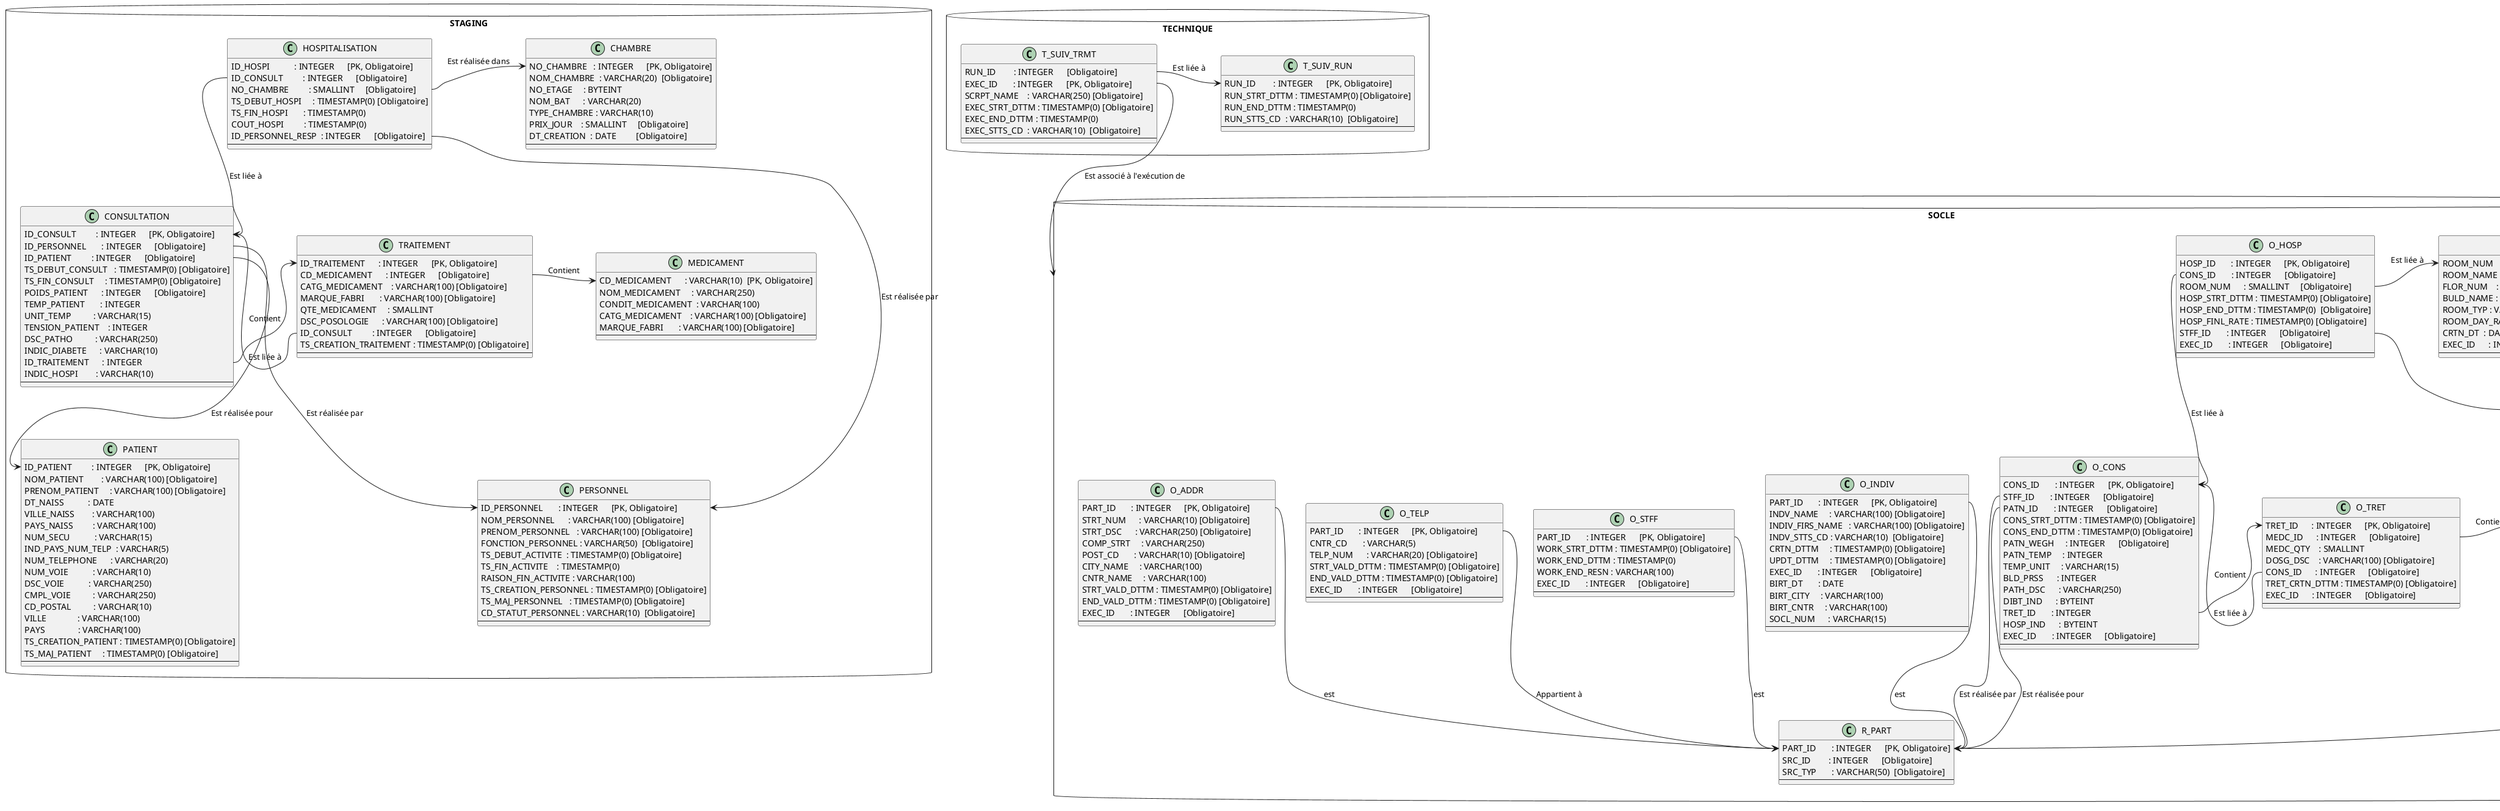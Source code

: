 @startuml
package STAGING <<Database>> {
    class CHAMBRE {
        NO_CHAMBRE   : INTEGER      [PK, Obligatoire]
        NOM_CHAMBRE  : VARCHAR(20)  [Obligatoire]
        NO_ETAGE     : BYTEINT
        NOM_BAT      : VARCHAR(20)
        TYPE_CHAMBRE : VARCHAR(10)
        PRIX_JOUR    : SMALLINT     [Obligatoire]
        DT_CREATION  : DATE         [Obligatoire]
        ---
    }

    class TRAITEMENT {
        ID_TRAITEMENT      : INTEGER      [PK, Obligatoire]
        CD_MEDICAMENT      : INTEGER      [Obligatoire]
        CATG_MEDICAMENT    : VARCHAR(100) [Obligatoire]
        MARQUE_FABRI       : VARCHAR(100) [Obligatoire]
        QTE_MEDICAMENT     : SMALLINT
        DSC_POSOLOGIE      : VARCHAR(100) [Obligatoire]
        ID_CONSULT         : INTEGER      [Obligatoire]
        TS_CREATION_TRAITEMENT : TIMESTAMP(0) [Obligatoire]
        ---
    }

    class PERSONNEL {
        ID_PERSONNEL       : INTEGER      [PK, Obligatoire]
        NOM_PERSONNEL      : VARCHAR(100) [Obligatoire]
        PRENOM_PERSONNEL   : VARCHAR(100) [Obligatoire]
        FONCTION_PERSONNEL : VARCHAR(50)  [Obligatoire]
        TS_DEBUT_ACTIVITE  : TIMESTAMP(0) [Obligatoire]
        TS_FIN_ACTIVITE    : TIMESTAMP(0)
        RAISON_FIN_ACTIVITE : VARCHAR(100)
        TS_CREATION_PERSONNEL : TIMESTAMP(0) [Obligatoire]
        TS_MAJ_PERSONNEL   : TIMESTAMP(0) [Obligatoire]
        CD_STATUT_PERSONNEL : VARCHAR(10)  [Obligatoire]
        ---
    }

    class PATIENT {
        ID_PATIENT         : INTEGER      [PK, Obligatoire]
        NOM_PATIENT        : VARCHAR(100) [Obligatoire]
        PRENOM_PATIENT     : VARCHAR(100) [Obligatoire]
        DT_NAISS           : DATE
        VILLE_NAISS        : VARCHAR(100)
        PAYS_NAISS         : VARCHAR(100)
        NUM_SECU           : VARCHAR(15)
        IND_PAYS_NUM_TELP  : VARCHAR(5)
        NUM_TELEPHONE      : VARCHAR(20)
        NUM_VOIE           : VARCHAR(10)
        DSC_VOIE           : VARCHAR(250)
        CMPL_VOIE          : VARCHAR(250)
        CD_POSTAL          : VARCHAR(10)
        VILLE              : VARCHAR(100)
        PAYS               : VARCHAR(100)
        TS_CREATION_PATIENT : TIMESTAMP(0) [Obligatoire]
        TS_MAJ_PATIENT     : TIMESTAMP(0) [Obligatoire]
        ---
    }

    class CONSULTATION {
        ID_CONSULT         : INTEGER      [PK, Obligatoire]
        ID_PERSONNEL       : INTEGER      [Obligatoire]
        ID_PATIENT         : INTEGER      [Obligatoire]
        TS_DEBUT_CONSULT   : TIMESTAMP(0) [Obligatoire]
        TS_FIN_CONSULT     : TIMESTAMP(0) [Obligatoire]
        POIDS_PATIENT      : INTEGER      [Obligatoire]
        TEMP_PATIENT       : INTEGER
        UNIT_TEMP          : VARCHAR(15)
        TENSION_PATIENT    : INTEGER
        DSC_PATHO          : VARCHAR(250)
        INDIC_DIABETE      : VARCHAR(10)
        ID_TRAITEMENT      : INTEGER
        INDIC_HOSPI        : VARCHAR(10)
        ---
    }

    class HOSPITALISATION {
        ID_HOSPI           : INTEGER      [PK, Obligatoire]
        ID_CONSULT         : INTEGER      [Obligatoire]
        NO_CHAMBRE         : SMALLINT     [Obligatoire]
        TS_DEBUT_HOSPI     : TIMESTAMP(0) [Obligatoire]
        TS_FIN_HOSPI       : TIMESTAMP(0)
        COUT_HOSPI         : TIMESTAMP(0)
        ID_PERSONNEL_RESP  : INTEGER      [Obligatoire]
        ---
    }

    class MEDICAMENT {
        CD_MEDICAMENT      : VARCHAR(10)  [PK, Obligatoire]
        NOM_MEDICAMENT     : VARCHAR(250)
        CONDIT_MEDICAMENT  : VARCHAR(100)
        CATG_MEDICAMENT    : VARCHAR(100) [Obligatoire]
        MARQUE_FABRI       : VARCHAR(100) [Obligatoire]
        ---
    }

    TRAITEMENT::ID_CONSULT -> CONSULTATION::ID_CONSULT : "Est liée à"
    TRAITEMENT::CD_MEDICAMENT -> MEDICAMENT::CD_MEDICAMENT : "Contient"

    CONSULTATION::ID_PERSONNEL --> PERSONNEL::ID_PERSONNEL : "Est réalisée par"
    CONSULTATION::ID_PATIENT --> PATIENT::ID_PATIENT : "Est réalisée pour"
    CONSULTATION::ID_TRAITEMENT -> TRAITEMENT::ID_TRAITEMENT : "Contient"
    
    HOSPITALISATION::ID_CONSULT --> CONSULTATION::ID_CONSULT : "Est liée à"
    HOSPITALISATION::ID_PERSONNEL_RESP --> PERSONNEL::ID_PERSONNEL : "Est réalisée par"
    HOSPITALISATION::NO_CHAMBRE -> CHAMBRE::NO_CHAMBRE : "Est réalisée dans"
}

package SOCLE <<Database>> {
    class R_ROOM {
        ROOM_NUM     : INTEGER      [PK, Obligatoire]
        ROOM_NAME    : VARCHAR(20)  [Obligatoire]
        FLOR_NUM    : BYTEINT
        BULD_NAME : VARCHAR(20)
        ROOM_TYP : VARCHAR(10)
        ROOM_DAY_RATE    : SMALLINT     [Obligatoire]
        CRTN_DT  : DATE         [Obligatoire]
        EXEC_ID      : INTEGER      [Obligatoire]
        ---
    }

    class O_TRET {
        TRET_ID      : INTEGER      [PK, Obligatoire]
        MEDC_ID      : INTEGER      [Obligatoire]
        MEDC_QTY    : SMALLINT
        DOSG_DSC    : VARCHAR(100) [Obligatoire]
        CONS_ID      : INTEGER      [Obligatoire]
        TRET_CRTN_DTTM : TIMESTAMP(0) [Obligatoire]
        EXEC_ID      : INTEGER      [Obligatoire]
        ---
    }
    class R_PART {
        PART_ID       : INTEGER      [PK, Obligatoire]
        SRC_ID        : INTEGER      [Obligatoire]
        SRC_TYP       : VARCHAR(50)  [Obligatoire]
        ---
    }

    class O_INDIV {
        PART_ID       : INTEGER      [PK, Obligatoire]
        INDV_NAME     : VARCHAR(100) [Obligatoire]
        INDIV_FIRS_NAME   : VARCHAR(100) [Obligatoire]
        INDV_STTS_CD : VARCHAR(10)  [Obligatoire]
        CRTN_DTTM     : TIMESTAMP(0) [Obligatoire]
        UPDT_DTTM     : TIMESTAMP(0) [Obligatoire]
        EXEC_ID       : INTEGER      [Obligatoire]
        BIRT_DT       : DATE
        BIRT_CITY     : VARCHAR(100)
        BIRT_CNTR     : VARCHAR(100)
        SOCL_NUM      : VARCHAR(15)
        ---
    }

    class O_STFF {
        PART_ID       : INTEGER      [PK, Obligatoire]
        WORK_STRT_DTTM : TIMESTAMP(0) [Obligatoire]
        WORK_END_DTTM : TIMESTAMP(0)
        WORK_END_RESN : VARCHAR(100)
        EXEC_ID       : INTEGER      [Obligatoire]
        ---
    }

    class O_TELP {
        PART_ID       : INTEGER      [PK, Obligatoire]
        CNTR_CD       : VARCHAR(5)
        TELP_NUM      : VARCHAR(20) [Obligatoire]
        STRT_VALD_DTTM : TIMESTAMP(0) [Obligatoire]
        END_VALD_DTTM : TIMESTAMP(0) [Obligatoire]
        EXEC_ID       : INTEGER      [Obligatoire]
        ---
    }

    class O_ADDR {
        PART_ID       : INTEGER      [PK, Obligatoire]
        STRT_NUM      : VARCHAR(10) [Obligatoire]
        STRT_DSC      : VARCHAR(250) [Obligatoire]
        COMP_STRT     : VARCHAR(250)
        POST_CD       : VARCHAR(10) [Obligatoire]
        CITY_NAME     : VARCHAR(100)
        CNTR_NAME     : VARCHAR(100)
        STRT_VALD_DTTM : TIMESTAMP(0) [Obligatoire]
        END_VALD_DTTM : TIMESTAMP(0) [Obligatoire]
        EXEC_ID       : INTEGER      [Obligatoire]
        ---
    }

    class O_CONS {
        CONS_ID       : INTEGER      [PK, Obligatoire]
        STFF_ID       : INTEGER      [Obligatoire]
        PATN_ID       : INTEGER      [Obligatoire]
        CONS_STRT_DTTM : TIMESTAMP(0) [Obligatoire]
        CONS_END_DTTM : TIMESTAMP(0) [Obligatoire]
        PATN_WEGH     : INTEGER      [Obligatoire]
        PATN_TEMP     : INTEGER
        TEMP_UNIT     : VARCHAR(15)
        BLD_PRSS      : INTEGER
        PATH_DSC      : VARCHAR(250)
        DIBT_IND      : BYTEINT
        TRET_ID       : INTEGER
        HOSP_IND      : BYTEINT
        EXEC_ID       : INTEGER      [Obligatoire]
        ---
    }

    class O_HOSP {
        HOSP_ID       : INTEGER      [PK, Obligatoire]
        CONS_ID       : INTEGER      [Obligatoire]
        ROOM_NUM      : SMALLINT     [Obligatoire]
        HOSP_STRT_DTTM : TIMESTAMP(0) [Obligatoire]
        HOSP_END_DTTM : TIMESTAMP(0)  [Obligatoire]
        HOSP_FINL_RATE : TIMESTAMP(0) [Obligatoire]
        STFF_ID       : INTEGER      [Obligatoire]
        EXEC_ID       : INTEGER      [Obligatoire]
        ---
    }

    class R_MEDC {
        MEDC_ID       : INTEGER  [PK, Obligatoire]
        MEDC_CD       : VARCHAR(10) [Obligatoire]
        MEDC_NAME     : VARCHAR(250)
        MEDC_COND     : VARCHAR(100)
        MEDC_CATG     : VARCHAR(100) [Obligatoire]
        MEDC_BRND     : VARCHAR(100) [Obligatoire]
        EXEC_ID       : INTEGER      [Obligatoire]
        ---
    }

    O_INDIV::PART_ID --> R_PART::PART_ID : "est"

    O_STFF::PART_ID --> R_PART::PART_ID : "est"

    O_TELP::PART_ID --> R_PART::PART_ID : "Appartient à"

    O_CONS::STFF_ID --> R_PART::PART_ID : "Est réalisée par"
    O_CONS::PATN_ID --> R_PART::PART_ID : "Est réalisée pour"
    O_CONS::TRET_ID -> O_TRET::TRET_ID : "Contient"

    O_TRET::MEDC_ID -> R_MEDC::MEDC_ID : "Contient"
    O_TRET::CONS_ID --> O_CONS::CONS_ID : "Est liée à"

    O_HOSP::STFF_ID --> R_PART::PART_ID : "Est réalisée par"
    O_HOSP::CONS_ID --> O_CONS::CONS_ID : "Est liée à"
    O_HOSP::ROOM_NUM -> R_ROOM::ROOM_NUM : "Est liée à"

    O_ADDR::PART_ID --> R_PART::PART_ID : "est"
}

package TECHNIQUE <<Database>> {
    class T_SUIV_TRMT {
        RUN_ID        : INTEGER      [Obligatoire]
        EXEC_ID       : INTEGER      [PK, Obligatoire]
        SCRPT_NAME    : VARCHAR(250) [Obligatoire]
        EXEC_STRT_DTTM : TIMESTAMP(0) [Obligatoire]
        EXEC_END_DTTM : TIMESTAMP(0)
        EXEC_STTS_CD  : VARCHAR(10)  [Obligatoire]
        ---
    }

    class T_SUIV_RUN {
        RUN_ID        : INTEGER      [PK, Obligatoire]
        RUN_STRT_DTTM : TIMESTAMP(0) [Obligatoire]
        RUN_END_DTTM : TIMESTAMP(0)
        RUN_STTS_CD  : VARCHAR(10)  [Obligatoire]
        ---
    }

    ' Execution relation
    T_SUIV_TRMT::EXEC_ID --> SOCLE::EXEC_ID : "Est associé à l'exécution de"

    T_SUIV_TRMT::RUN_ID -> T_SUIV_RUN::RUN_ID : "Est liée à"
}
@enduml
